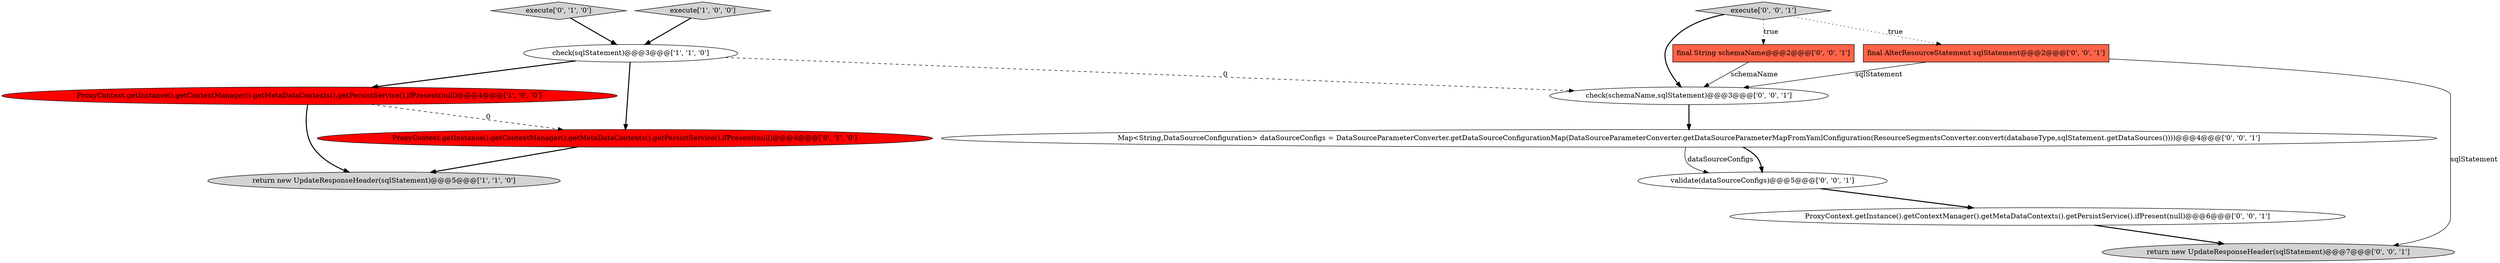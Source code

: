 digraph {
3 [style = filled, label = "ProxyContext.getInstance().getContextManager().getMetaDataContexts().getPersistService().ifPresent(null)@@@4@@@['1', '0', '0']", fillcolor = red, shape = ellipse image = "AAA1AAABBB1BBB"];
13 [style = filled, label = "return new UpdateResponseHeader(sqlStatement)@@@7@@@['0', '0', '1']", fillcolor = lightgray, shape = ellipse image = "AAA0AAABBB3BBB"];
5 [style = filled, label = "ProxyContext.getInstance().getContextManager().getMetaDataContexts().getPersistService().ifPresent(null)@@@4@@@['0', '1', '0']", fillcolor = red, shape = ellipse image = "AAA1AAABBB2BBB"];
12 [style = filled, label = "check(schemaName,sqlStatement)@@@3@@@['0', '0', '1']", fillcolor = white, shape = ellipse image = "AAA0AAABBB3BBB"];
9 [style = filled, label = "final AlterResourceStatement sqlStatement@@@2@@@['0', '0', '1']", fillcolor = tomato, shape = box image = "AAA0AAABBB3BBB"];
11 [style = filled, label = "ProxyContext.getInstance().getContextManager().getMetaDataContexts().getPersistService().ifPresent(null)@@@6@@@['0', '0', '1']", fillcolor = white, shape = ellipse image = "AAA0AAABBB3BBB"];
1 [style = filled, label = "execute['1', '0', '0']", fillcolor = lightgray, shape = diamond image = "AAA0AAABBB1BBB"];
8 [style = filled, label = "execute['0', '0', '1']", fillcolor = lightgray, shape = diamond image = "AAA0AAABBB3BBB"];
7 [style = filled, label = "final String schemaName@@@2@@@['0', '0', '1']", fillcolor = tomato, shape = box image = "AAA0AAABBB3BBB"];
2 [style = filled, label = "check(sqlStatement)@@@3@@@['1', '1', '0']", fillcolor = white, shape = ellipse image = "AAA0AAABBB1BBB"];
0 [style = filled, label = "return new UpdateResponseHeader(sqlStatement)@@@5@@@['1', '1', '0']", fillcolor = lightgray, shape = ellipse image = "AAA0AAABBB1BBB"];
4 [style = filled, label = "execute['0', '1', '0']", fillcolor = lightgray, shape = diamond image = "AAA0AAABBB2BBB"];
6 [style = filled, label = "validate(dataSourceConfigs)@@@5@@@['0', '0', '1']", fillcolor = white, shape = ellipse image = "AAA0AAABBB3BBB"];
10 [style = filled, label = "Map<String,DataSourceConfiguration> dataSourceConfigs = DataSourceParameterConverter.getDataSourceConfigurationMap(DataSourceParameterConverter.getDataSourceParameterMapFromYamlConfiguration(ResourceSegmentsConverter.convert(databaseType,sqlStatement.getDataSources())))@@@4@@@['0', '0', '1']", fillcolor = white, shape = ellipse image = "AAA0AAABBB3BBB"];
7->12 [style = solid, label="schemaName"];
3->5 [style = dashed, label="0"];
8->7 [style = dotted, label="true"];
2->12 [style = dashed, label="0"];
9->13 [style = solid, label="sqlStatement"];
1->2 [style = bold, label=""];
12->10 [style = bold, label=""];
9->12 [style = solid, label="sqlStatement"];
8->9 [style = dotted, label="true"];
4->2 [style = bold, label=""];
5->0 [style = bold, label=""];
11->13 [style = bold, label=""];
10->6 [style = bold, label=""];
6->11 [style = bold, label=""];
3->0 [style = bold, label=""];
2->3 [style = bold, label=""];
2->5 [style = bold, label=""];
10->6 [style = solid, label="dataSourceConfigs"];
8->12 [style = bold, label=""];
}
